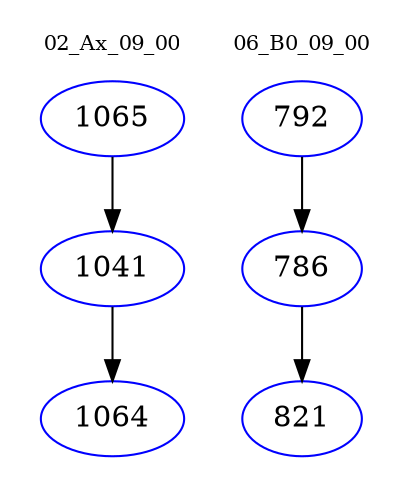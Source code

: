 digraph{
subgraph cluster_0 {
color = white
label = "02_Ax_09_00";
fontsize=10;
T0_1065 [label="1065", color="blue"]
T0_1065 -> T0_1041 [color="black"]
T0_1041 [label="1041", color="blue"]
T0_1041 -> T0_1064 [color="black"]
T0_1064 [label="1064", color="blue"]
}
subgraph cluster_1 {
color = white
label = "06_B0_09_00";
fontsize=10;
T1_792 [label="792", color="blue"]
T1_792 -> T1_786 [color="black"]
T1_786 [label="786", color="blue"]
T1_786 -> T1_821 [color="black"]
T1_821 [label="821", color="blue"]
}
}
